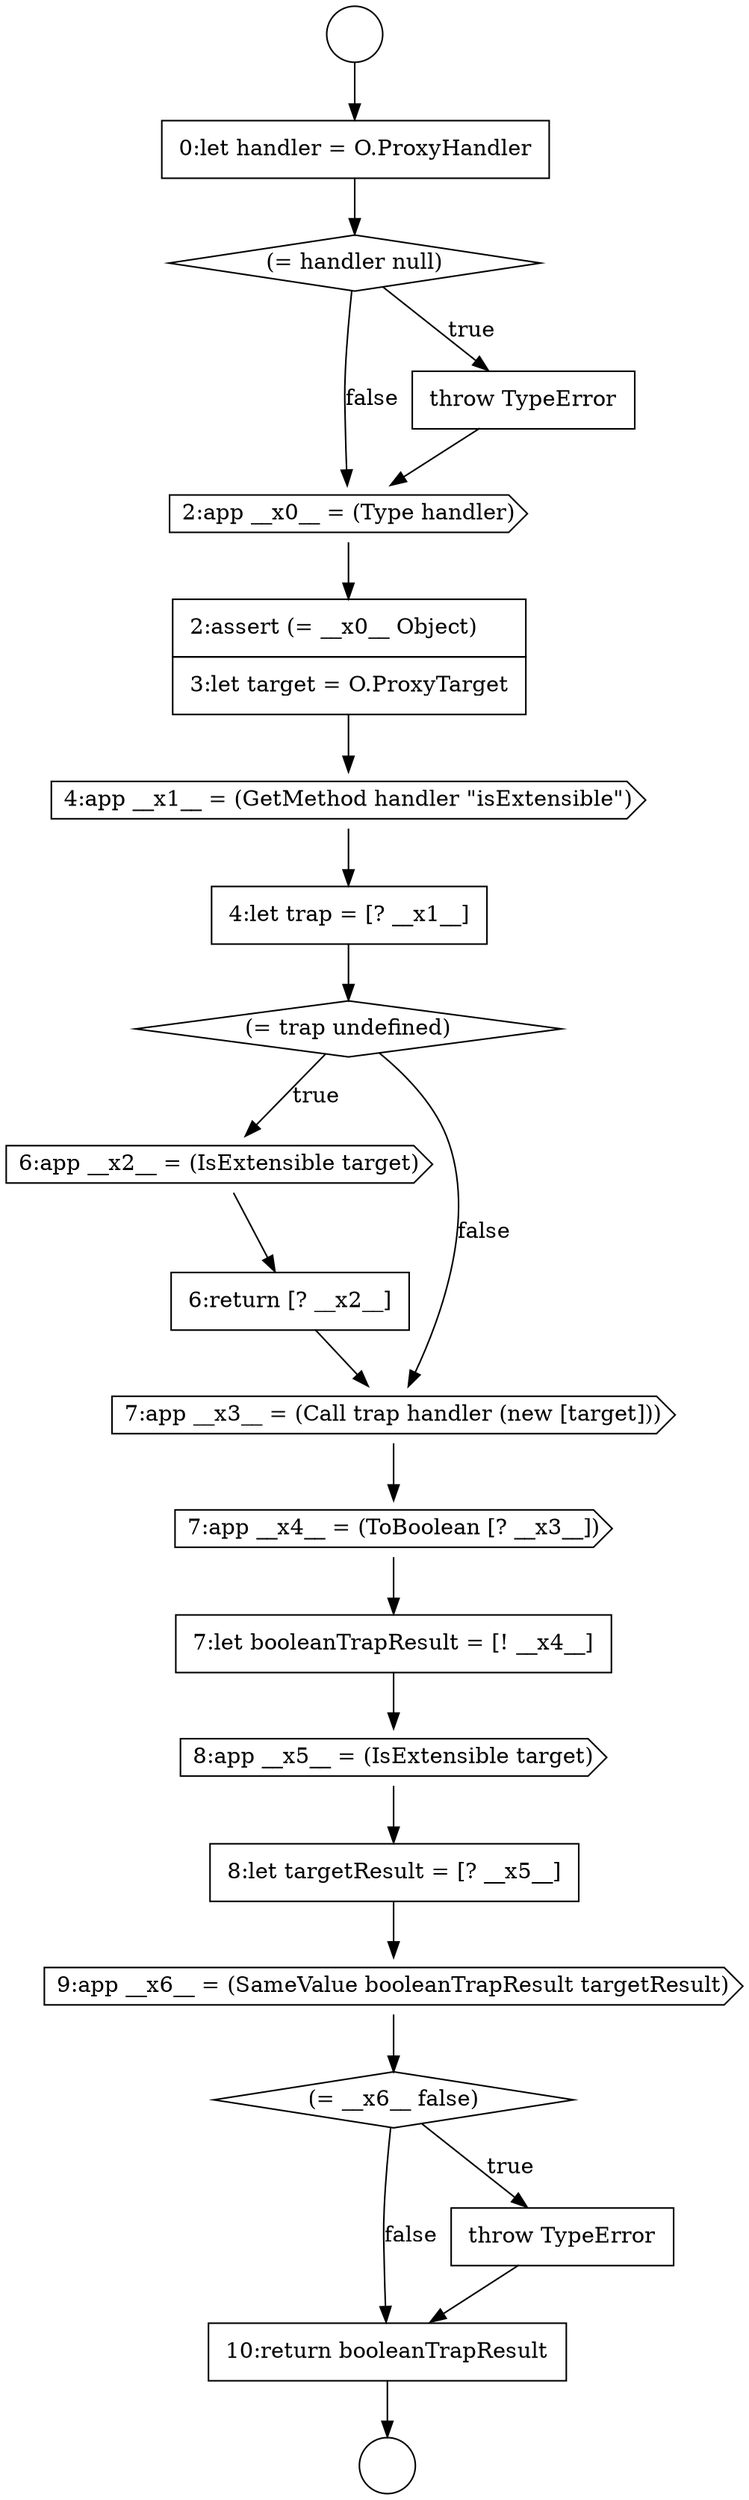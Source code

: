 digraph {
  node3230 [shape=none, margin=0, label=<<font color="black">
    <table border="0" cellborder="1" cellspacing="0" cellpadding="10">
      <tr><td align="left">10:return booleanTrapResult</td></tr>
    </table>
  </font>> color="black" fillcolor="white" style=filled]
  node3217 [shape=cds, label=<<font color="black">4:app __x1__ = (GetMethod handler &quot;isExtensible&quot;)</font>> color="black" fillcolor="white" style=filled]
  node3221 [shape=none, margin=0, label=<<font color="black">
    <table border="0" cellborder="1" cellspacing="0" cellpadding="10">
      <tr><td align="left">6:return [? __x2__]</td></tr>
    </table>
  </font>> color="black" fillcolor="white" style=filled]
  node3216 [shape=none, margin=0, label=<<font color="black">
    <table border="0" cellborder="1" cellspacing="0" cellpadding="10">
      <tr><td align="left">2:assert (= __x0__ Object)</td></tr>
      <tr><td align="left">3:let target = O.ProxyTarget</td></tr>
    </table>
  </font>> color="black" fillcolor="white" style=filled]
  node3229 [shape=none, margin=0, label=<<font color="black">
    <table border="0" cellborder="1" cellspacing="0" cellpadding="10">
      <tr><td align="left">throw TypeError</td></tr>
    </table>
  </font>> color="black" fillcolor="white" style=filled]
  node3218 [shape=none, margin=0, label=<<font color="black">
    <table border="0" cellborder="1" cellspacing="0" cellpadding="10">
      <tr><td align="left">4:let trap = [? __x1__]</td></tr>
    </table>
  </font>> color="black" fillcolor="white" style=filled]
  node3210 [shape=circle label=" " color="black" fillcolor="white" style=filled]
  node3225 [shape=cds, label=<<font color="black">8:app __x5__ = (IsExtensible target)</font>> color="black" fillcolor="white" style=filled]
  node3213 [shape=diamond, label=<<font color="black">(= handler null)</font>> color="black" fillcolor="white" style=filled]
  node3223 [shape=cds, label=<<font color="black">7:app __x4__ = (ToBoolean [? __x3__])</font>> color="black" fillcolor="white" style=filled]
  node3219 [shape=diamond, label=<<font color="black">(= trap undefined)</font>> color="black" fillcolor="white" style=filled]
  node3224 [shape=none, margin=0, label=<<font color="black">
    <table border="0" cellborder="1" cellspacing="0" cellpadding="10">
      <tr><td align="left">7:let booleanTrapResult = [! __x4__]</td></tr>
    </table>
  </font>> color="black" fillcolor="white" style=filled]
  node3220 [shape=cds, label=<<font color="black">6:app __x2__ = (IsExtensible target)</font>> color="black" fillcolor="white" style=filled]
  node3226 [shape=none, margin=0, label=<<font color="black">
    <table border="0" cellborder="1" cellspacing="0" cellpadding="10">
      <tr><td align="left">8:let targetResult = [? __x5__]</td></tr>
    </table>
  </font>> color="black" fillcolor="white" style=filled]
  node3211 [shape=circle label=" " color="black" fillcolor="white" style=filled]
  node3222 [shape=cds, label=<<font color="black">7:app __x3__ = (Call trap handler (new [target]))</font>> color="black" fillcolor="white" style=filled]
  node3215 [shape=cds, label=<<font color="black">2:app __x0__ = (Type handler)</font>> color="black" fillcolor="white" style=filled]
  node3214 [shape=none, margin=0, label=<<font color="black">
    <table border="0" cellborder="1" cellspacing="0" cellpadding="10">
      <tr><td align="left">throw TypeError</td></tr>
    </table>
  </font>> color="black" fillcolor="white" style=filled]
  node3228 [shape=diamond, label=<<font color="black">(= __x6__ false)</font>> color="black" fillcolor="white" style=filled]
  node3227 [shape=cds, label=<<font color="black">9:app __x6__ = (SameValue booleanTrapResult targetResult)</font>> color="black" fillcolor="white" style=filled]
  node3212 [shape=none, margin=0, label=<<font color="black">
    <table border="0" cellborder="1" cellspacing="0" cellpadding="10">
      <tr><td align="left">0:let handler = O.ProxyHandler</td></tr>
    </table>
  </font>> color="black" fillcolor="white" style=filled]
  node3220 -> node3221 [ color="black"]
  node3217 -> node3218 [ color="black"]
  node3227 -> node3228 [ color="black"]
  node3212 -> node3213 [ color="black"]
  node3222 -> node3223 [ color="black"]
  node3221 -> node3222 [ color="black"]
  node3223 -> node3224 [ color="black"]
  node3228 -> node3229 [label=<<font color="black">true</font>> color="black"]
  node3228 -> node3230 [label=<<font color="black">false</font>> color="black"]
  node3215 -> node3216 [ color="black"]
  node3230 -> node3211 [ color="black"]
  node3218 -> node3219 [ color="black"]
  node3224 -> node3225 [ color="black"]
  node3210 -> node3212 [ color="black"]
  node3213 -> node3214 [label=<<font color="black">true</font>> color="black"]
  node3213 -> node3215 [label=<<font color="black">false</font>> color="black"]
  node3226 -> node3227 [ color="black"]
  node3219 -> node3220 [label=<<font color="black">true</font>> color="black"]
  node3219 -> node3222 [label=<<font color="black">false</font>> color="black"]
  node3216 -> node3217 [ color="black"]
  node3229 -> node3230 [ color="black"]
  node3225 -> node3226 [ color="black"]
  node3214 -> node3215 [ color="black"]
}
